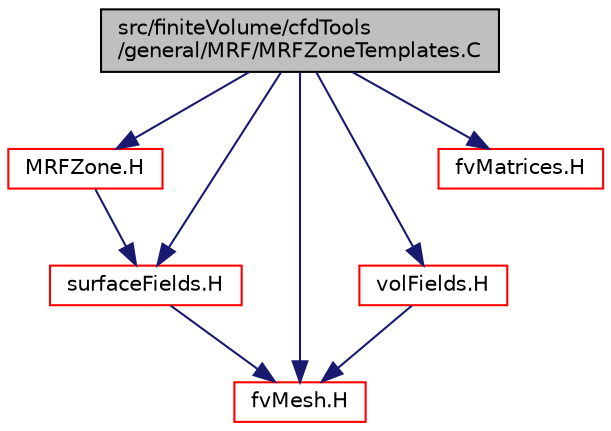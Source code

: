 digraph "src/finiteVolume/cfdTools/general/MRF/MRFZoneTemplates.C"
{
  bgcolor="transparent";
  edge [fontname="Helvetica",fontsize="10",labelfontname="Helvetica",labelfontsize="10"];
  node [fontname="Helvetica",fontsize="10",shape=record];
  Node0 [label="src/finiteVolume/cfdTools\l/general/MRF/MRFZoneTemplates.C",height=0.2,width=0.4,color="black", fillcolor="grey75", style="filled", fontcolor="black"];
  Node0 -> Node1 [color="midnightblue",fontsize="10",style="solid",fontname="Helvetica"];
  Node1 [label="MRFZone.H",height=0.2,width=0.4,color="red",URL="$a01367.html"];
  Node1 -> Node152 [color="midnightblue",fontsize="10",style="solid",fontname="Helvetica"];
  Node152 [label="surfaceFields.H",height=0.2,width=0.4,color="red",URL="$a02897.html",tooltip="Foam::surfaceFields. "];
  Node152 -> Node202 [color="midnightblue",fontsize="10",style="solid",fontname="Helvetica"];
  Node202 [label="fvMesh.H",height=0.2,width=0.4,color="red",URL="$a03719.html"];
  Node0 -> Node202 [color="midnightblue",fontsize="10",style="solid",fontname="Helvetica"];
  Node0 -> Node324 [color="midnightblue",fontsize="10",style="solid",fontname="Helvetica"];
  Node324 [label="volFields.H",height=0.2,width=0.4,color="red",URL="$a02912.html"];
  Node324 -> Node202 [color="midnightblue",fontsize="10",style="solid",fontname="Helvetica"];
  Node0 -> Node152 [color="midnightblue",fontsize="10",style="solid",fontname="Helvetica"];
  Node0 -> Node330 [color="midnightblue",fontsize="10",style="solid",fontname="Helvetica"];
  Node330 [label="fvMatrices.H",height=0.2,width=0.4,color="red",URL="$a03458.html",tooltip="A special matrix type and solver, designed for finite volume solutions of scalar equations. "];
}
